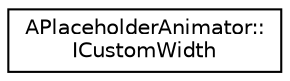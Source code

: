 digraph "Graphical Class Hierarchy"
{
 // LATEX_PDF_SIZE
  edge [fontname="Helvetica",fontsize="10",labelfontname="Helvetica",labelfontsize="10"];
  node [fontname="Helvetica",fontsize="10",shape=record];
  rankdir="LR";
  Node0 [label="APlaceholderAnimator::\lICustomWidth",height=0.2,width=0.4,color="black", fillcolor="white", style="filled",URL="$classAPlaceholderAnimator_1_1ICustomWidth.html",tooltip=" "];
}
